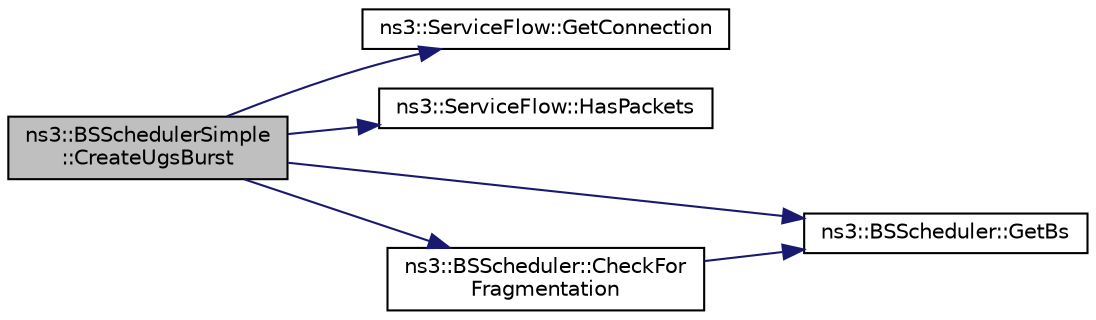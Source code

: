 digraph "ns3::BSSchedulerSimple::CreateUgsBurst"
{
  edge [fontname="Helvetica",fontsize="10",labelfontname="Helvetica",labelfontsize="10"];
  node [fontname="Helvetica",fontsize="10",shape=record];
  rankdir="LR";
  Node1 [label="ns3::BSSchedulerSimple\l::CreateUgsBurst",height=0.2,width=0.4,color="black", fillcolor="grey75", style="filled", fontcolor="black"];
  Node1 -> Node2 [color="midnightblue",fontsize="10",style="solid"];
  Node2 [label="ns3::ServiceFlow::GetConnection",height=0.2,width=0.4,color="black", fillcolor="white", style="filled",URL="$d7/ded/classns3_1_1ServiceFlow.html#a8e4684d79c49ae97a8a442fa4a372703"];
  Node1 -> Node3 [color="midnightblue",fontsize="10",style="solid"];
  Node3 [label="ns3::ServiceFlow::HasPackets",height=0.2,width=0.4,color="black", fillcolor="white", style="filled",URL="$d7/ded/classns3_1_1ServiceFlow.html#a5a309b2fb06a9a0a1aeec17614959137"];
  Node1 -> Node4 [color="midnightblue",fontsize="10",style="solid"];
  Node4 [label="ns3::BSScheduler::GetBs",height=0.2,width=0.4,color="black", fillcolor="white", style="filled",URL="$d7/d4a/classns3_1_1BSScheduler.html#a8b09065ac8f74cb35446af55128e41c7",tooltip="Get the base station. "];
  Node1 -> Node5 [color="midnightblue",fontsize="10",style="solid"];
  Node5 [label="ns3::BSScheduler::CheckFor\lFragmentation",height=0.2,width=0.4,color="black", fillcolor="white", style="filled",URL="$d7/d4a/classns3_1_1BSScheduler.html#aedd94450afdda0371fae56e05624bfaf",tooltip="Check if the packet fragmentation is possible for transport connection. "];
  Node5 -> Node4 [color="midnightblue",fontsize="10",style="solid"];
}
